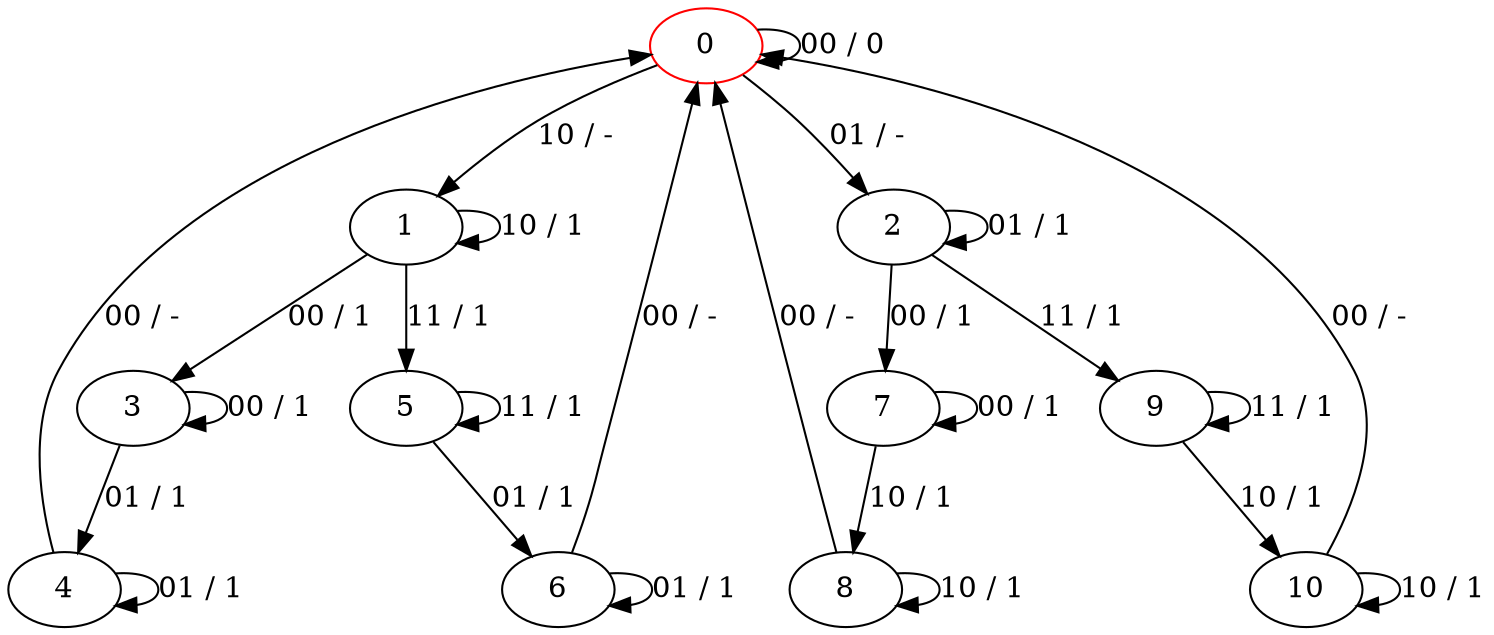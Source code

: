 digraph g {
0 [color="red"]
1
2
3
4
5
6
7
8
9
10
0 -> 0 [label="00 / 0"]
0 -> 1 [label="10 / -"]
0 -> 2 [label="01 / -"]
1 -> 1 [label="10 / 1"]
1 -> 3 [label="00 / 1"]
1 -> 5 [label="11 / 1"]
2 -> 2 [label="01 / 1"]
2 -> 7 [label="00 / 1"]
2 -> 9 [label="11 / 1"]
3 -> 3 [label="00 / 1"]
3 -> 4 [label="01 / 1"]
4 -> 4 [label="01 / 1"]
4 -> 0 [label="00 / -"]
5 -> 5 [label="11 / 1"]
5 -> 6 [label="01 / 1"]
6 -> 6 [label="01 / 1"]
6 -> 0 [label="00 / -"]
7 -> 7 [label="00 / 1"]
7 -> 8 [label="10 / 1"]
8 -> 8 [label="10 / 1"]
8 -> 0 [label="00 / -"]
9 -> 9 [label="11 / 1"]
9 -> 10 [label="10 / 1"]
10 -> 10 [label="10 / 1"]
10 -> 0 [label="00 / -"]
}